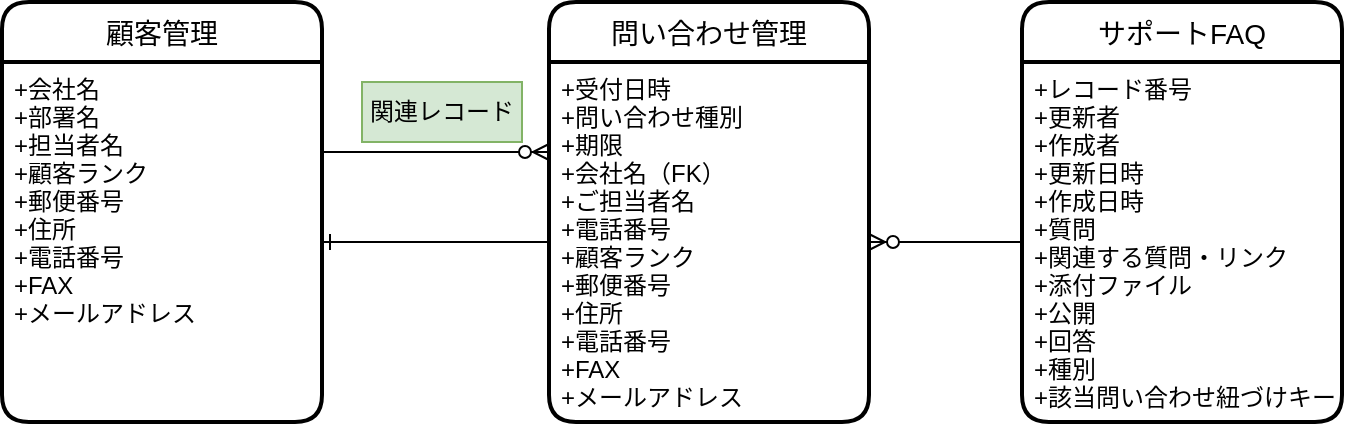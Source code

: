 <mxfile version="20.3.0" type="github">
  <diagram id="XR1BBBFYajF82MmcZB6p" name="ページ1">
    <mxGraphModel dx="946" dy="553" grid="1" gridSize="10" guides="1" tooltips="1" connect="1" arrows="1" fold="1" page="1" pageScale="1" pageWidth="827" pageHeight="1169" math="0" shadow="0">
      <root>
        <mxCell id="0" />
        <mxCell id="1" parent="0" />
        <mxCell id="hAtc28yNK987YHoqI2dE-1" value="顧客管理" style="swimlane;childLayout=stackLayout;horizontal=1;startSize=30;horizontalStack=0;rounded=1;fontSize=14;fontStyle=0;strokeWidth=2;resizeParent=0;resizeLast=1;shadow=0;dashed=0;align=center;" vertex="1" parent="1">
          <mxGeometry x="60" y="100" width="160" height="210" as="geometry" />
        </mxCell>
        <mxCell id="hAtc28yNK987YHoqI2dE-2" value="+会社名&#xa;+部署名&#xa;+担当者名&#xa;+顧客ランク&#xa;+郵便番号&#xa;+住所&#xa;+電話番号&#xa;+FAX&#xa;+メールアドレス " style="align=left;strokeColor=none;fillColor=none;spacingLeft=4;fontSize=12;verticalAlign=top;resizable=0;rotatable=0;part=1;" vertex="1" parent="hAtc28yNK987YHoqI2dE-1">
          <mxGeometry y="30" width="160" height="180" as="geometry" />
        </mxCell>
        <mxCell id="hAtc28yNK987YHoqI2dE-8" value="問い合わせ管理" style="swimlane;childLayout=stackLayout;horizontal=1;startSize=30;horizontalStack=0;rounded=1;fontSize=14;fontStyle=0;strokeWidth=2;resizeParent=0;resizeLast=1;shadow=0;dashed=0;align=center;" vertex="1" parent="1">
          <mxGeometry x="333.5" y="100" width="160" height="210" as="geometry">
            <mxRectangle x="60" y="360" width="140" height="30" as="alternateBounds" />
          </mxGeometry>
        </mxCell>
        <mxCell id="hAtc28yNK987YHoqI2dE-9" value="+受付日時&#xa;+問い合わせ種別&#xa;+期限&#xa;+会社名（FK）&#xa;+ご担当者名&#xa;+電話番号&#xa;+顧客ランク&#xa;+郵便番号&#xa;+住所&#xa;+電話番号&#xa;+FAX&#xa;+メールアドレス " style="align=left;strokeColor=none;fillColor=none;spacingLeft=4;fontSize=12;verticalAlign=top;resizable=0;rotatable=0;part=1;" vertex="1" parent="hAtc28yNK987YHoqI2dE-8">
          <mxGeometry y="30" width="160" height="180" as="geometry" />
        </mxCell>
        <mxCell id="hAtc28yNK987YHoqI2dE-15" value="サポートFAQ" style="swimlane;childLayout=stackLayout;horizontal=1;startSize=30;horizontalStack=0;rounded=1;fontSize=14;fontStyle=0;strokeWidth=2;resizeParent=0;resizeLast=1;shadow=0;dashed=0;align=center;" vertex="1" parent="1">
          <mxGeometry x="570" y="100" width="160" height="210" as="geometry" />
        </mxCell>
        <mxCell id="hAtc28yNK987YHoqI2dE-16" value="+レコード番号&#xa;+更新者&#xa;+作成者&#xa;+更新日時&#xa;+作成日時&#xa;+質問&#xa;+関連する質問・リンク&#xa;+添付ファイル&#xa;+公開&#xa;+回答&#xa;+種別&#xa;+該当問い合わせ紐づけキー" style="align=left;strokeColor=none;fillColor=none;spacingLeft=4;fontSize=12;verticalAlign=top;resizable=0;rotatable=0;part=1;" vertex="1" parent="hAtc28yNK987YHoqI2dE-15">
          <mxGeometry y="30" width="160" height="180" as="geometry" />
        </mxCell>
        <mxCell id="hAtc28yNK987YHoqI2dE-20" value="" style="edgeStyle=entityRelationEdgeStyle;fontSize=12;html=1;endArrow=ERone;endFill=1;rounded=0;fontColor=#97D077;exitX=0;exitY=0.5;exitDx=0;exitDy=0;entryX=1;entryY=0.5;entryDx=0;entryDy=0;" edge="1" parent="1" source="hAtc28yNK987YHoqI2dE-9" target="hAtc28yNK987YHoqI2dE-2">
          <mxGeometry width="100" height="100" relative="1" as="geometry">
            <mxPoint x="300" y="400" as="sourcePoint" />
            <mxPoint x="400" y="300" as="targetPoint" />
          </mxGeometry>
        </mxCell>
        <mxCell id="hAtc28yNK987YHoqI2dE-21" value="" style="edgeStyle=entityRelationEdgeStyle;fontSize=12;html=1;endArrow=ERzeroToMany;endFill=1;rounded=0;fontColor=#97D077;exitX=0;exitY=0.5;exitDx=0;exitDy=0;entryX=1;entryY=0.5;entryDx=0;entryDy=0;" edge="1" parent="1" source="hAtc28yNK987YHoqI2dE-16" target="hAtc28yNK987YHoqI2dE-9">
          <mxGeometry width="100" height="100" relative="1" as="geometry">
            <mxPoint x="300" y="400" as="sourcePoint" />
            <mxPoint x="400" y="300" as="targetPoint" />
          </mxGeometry>
        </mxCell>
        <mxCell id="hAtc28yNK987YHoqI2dE-23" value="" style="edgeStyle=entityRelationEdgeStyle;fontSize=12;html=1;endArrow=ERzeroToMany;endFill=1;rounded=0;fontColor=#97D077;exitX=1;exitY=0.25;exitDx=0;exitDy=0;entryX=0;entryY=0.25;entryDx=0;entryDy=0;" edge="1" parent="1" source="hAtc28yNK987YHoqI2dE-2" target="hAtc28yNK987YHoqI2dE-9">
          <mxGeometry width="100" height="100" relative="1" as="geometry">
            <mxPoint x="390" y="400" as="sourcePoint" />
            <mxPoint x="490" y="300" as="targetPoint" />
          </mxGeometry>
        </mxCell>
        <mxCell id="hAtc28yNK987YHoqI2dE-24" value="関連レコード" style="text;html=1;strokeColor=#82b366;fillColor=#d5e8d4;align=center;verticalAlign=middle;whiteSpace=wrap;rounded=0;" vertex="1" parent="1">
          <mxGeometry x="240" y="140" width="80" height="30" as="geometry" />
        </mxCell>
      </root>
    </mxGraphModel>
  </diagram>
</mxfile>
